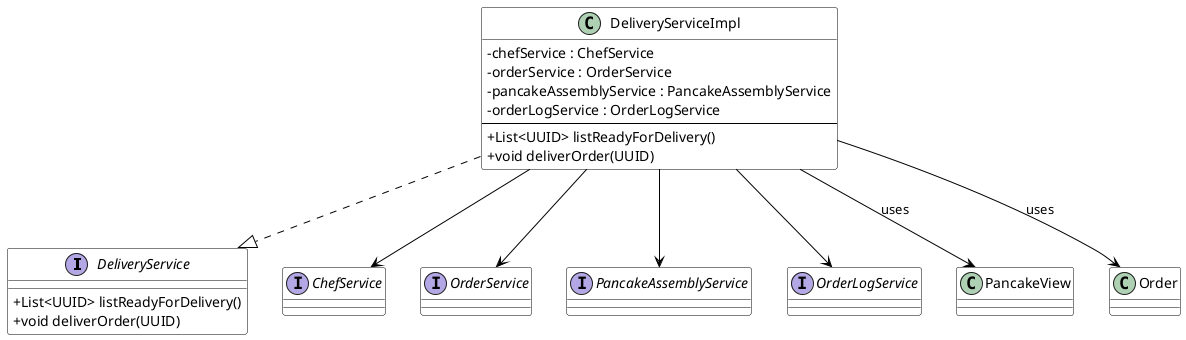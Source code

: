 @startuml
skinparam classAttributeIconSize 0
skinparam class {
  BackgroundColor White
  BorderColor Black
  ArrowColor Black
}

' ==== INTERFACE ====
interface DeliveryService {
  + List<UUID> listReadyForDelivery()
  + void deliverOrder(UUID)
}

' ==== CLASS ====
class DeliveryServiceImpl {
  - chefService : ChefService
  - orderService : OrderService
  - pancakeAssemblyService : PancakeAssemblyService
  - orderLogService : OrderLogService
  --
  + List<UUID> listReadyForDelivery()
  + void deliverOrder(UUID)
}

' ==== DEPENDENCIES ====
interface ChefService
interface OrderService
interface PancakeAssemblyService
interface OrderLogService

class PancakeView
class Order

' ==== RELATIONS ====
DeliveryServiceImpl ..|> DeliveryService
DeliveryServiceImpl --> ChefService
DeliveryServiceImpl --> OrderService
DeliveryServiceImpl --> PancakeAssemblyService
DeliveryServiceImpl --> OrderLogService
DeliveryServiceImpl --> PancakeView : uses
DeliveryServiceImpl --> Order : uses

@enduml
